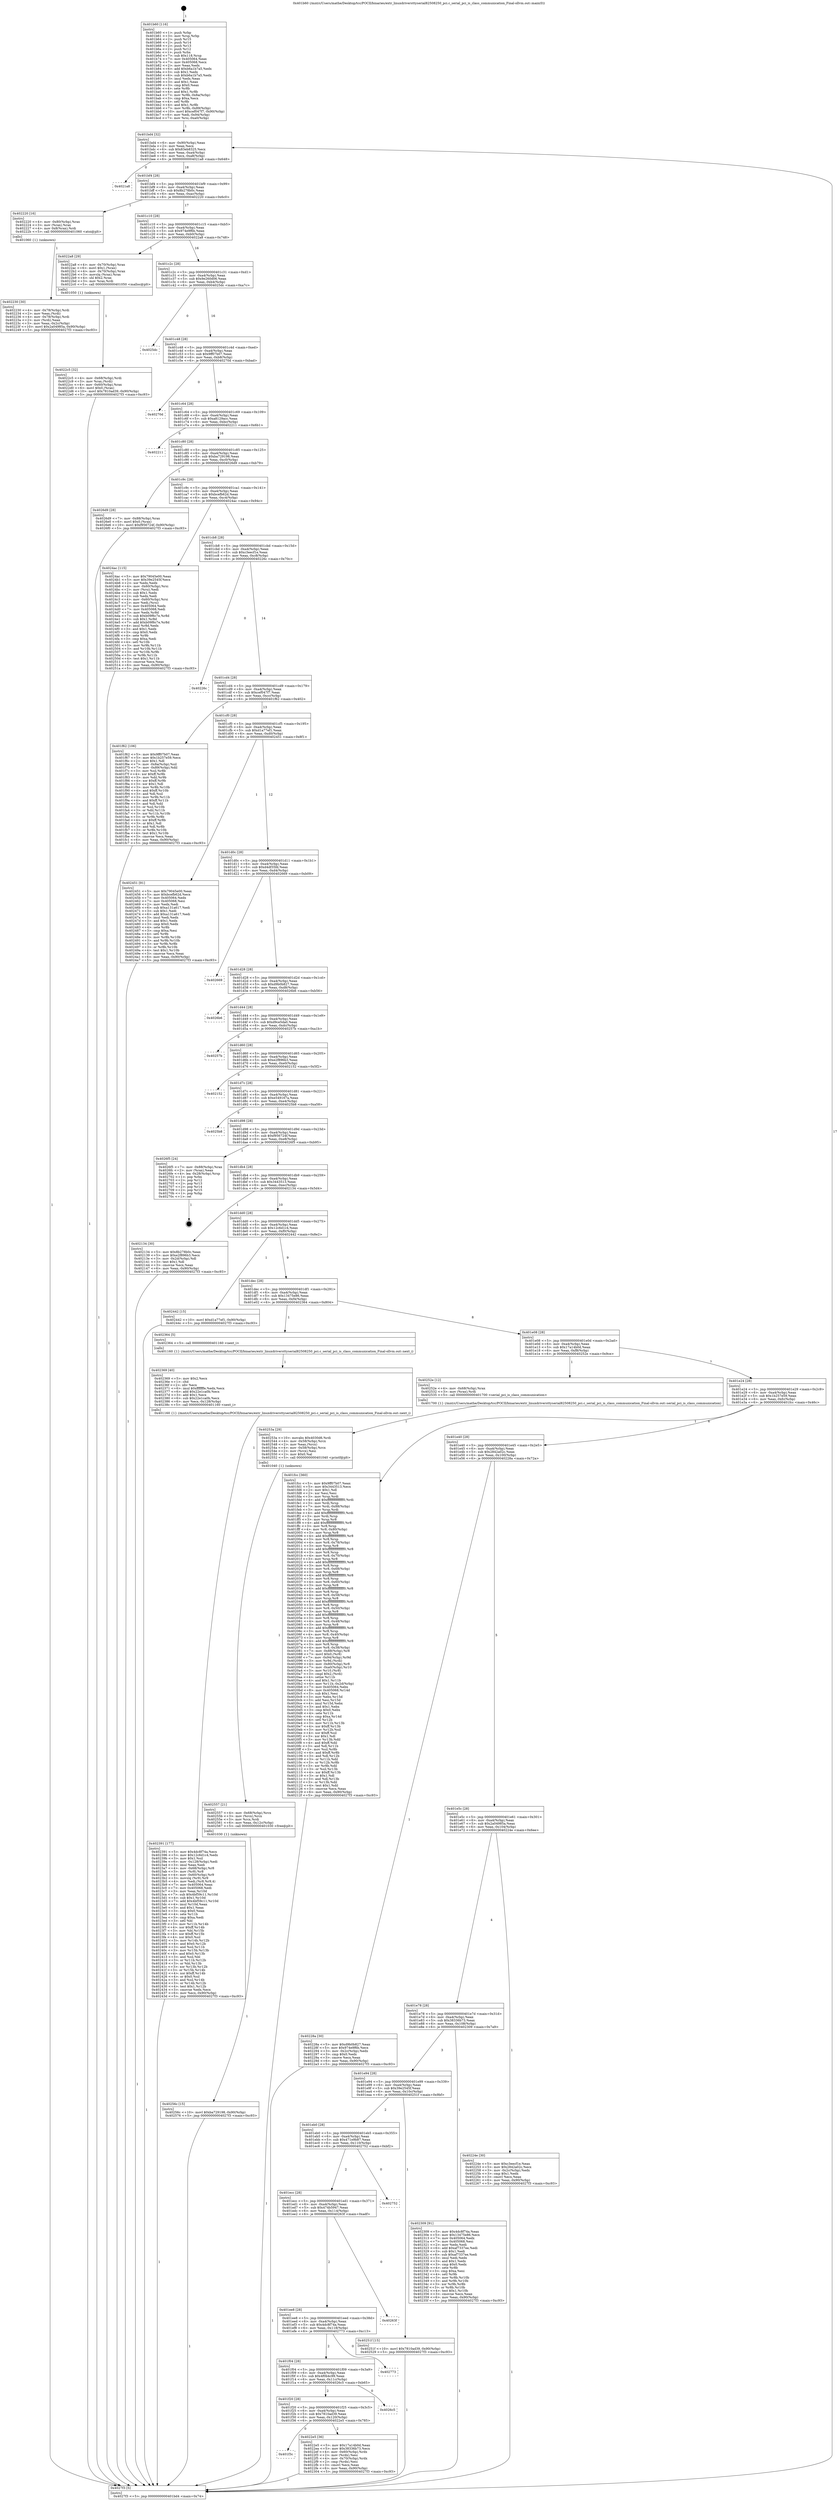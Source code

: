 digraph "0x401b60" {
  label = "0x401b60 (/mnt/c/Users/mathe/Desktop/tcc/POCII/binaries/extr_linuxdriversttyserial82508250_pci.c_serial_pci_is_class_communication_Final-ollvm.out::main(0))"
  labelloc = "t"
  node[shape=record]

  Entry [label="",width=0.3,height=0.3,shape=circle,fillcolor=black,style=filled]
  "0x401bd4" [label="{
     0x401bd4 [32]\l
     | [instrs]\l
     &nbsp;&nbsp;0x401bd4 \<+6\>: mov -0x90(%rbp),%eax\l
     &nbsp;&nbsp;0x401bda \<+2\>: mov %eax,%ecx\l
     &nbsp;&nbsp;0x401bdc \<+6\>: sub $0x83eb8325,%ecx\l
     &nbsp;&nbsp;0x401be2 \<+6\>: mov %eax,-0xa4(%rbp)\l
     &nbsp;&nbsp;0x401be8 \<+6\>: mov %ecx,-0xa8(%rbp)\l
     &nbsp;&nbsp;0x401bee \<+6\>: je 00000000004021a8 \<main+0x648\>\l
  }"]
  "0x4021a8" [label="{
     0x4021a8\l
  }", style=dashed]
  "0x401bf4" [label="{
     0x401bf4 [28]\l
     | [instrs]\l
     &nbsp;&nbsp;0x401bf4 \<+5\>: jmp 0000000000401bf9 \<main+0x99\>\l
     &nbsp;&nbsp;0x401bf9 \<+6\>: mov -0xa4(%rbp),%eax\l
     &nbsp;&nbsp;0x401bff \<+5\>: sub $0x8b278b0c,%eax\l
     &nbsp;&nbsp;0x401c04 \<+6\>: mov %eax,-0xac(%rbp)\l
     &nbsp;&nbsp;0x401c0a \<+6\>: je 0000000000402220 \<main+0x6c0\>\l
  }"]
  Exit [label="",width=0.3,height=0.3,shape=circle,fillcolor=black,style=filled,peripheries=2]
  "0x402220" [label="{
     0x402220 [16]\l
     | [instrs]\l
     &nbsp;&nbsp;0x402220 \<+4\>: mov -0x80(%rbp),%rax\l
     &nbsp;&nbsp;0x402224 \<+3\>: mov (%rax),%rax\l
     &nbsp;&nbsp;0x402227 \<+4\>: mov 0x8(%rax),%rdi\l
     &nbsp;&nbsp;0x40222b \<+5\>: call 0000000000401060 \<atoi@plt\>\l
     | [calls]\l
     &nbsp;&nbsp;0x401060 \{1\} (unknown)\l
  }"]
  "0x401c10" [label="{
     0x401c10 [28]\l
     | [instrs]\l
     &nbsp;&nbsp;0x401c10 \<+5\>: jmp 0000000000401c15 \<main+0xb5\>\l
     &nbsp;&nbsp;0x401c15 \<+6\>: mov -0xa4(%rbp),%eax\l
     &nbsp;&nbsp;0x401c1b \<+5\>: sub $0x974e9f6b,%eax\l
     &nbsp;&nbsp;0x401c20 \<+6\>: mov %eax,-0xb0(%rbp)\l
     &nbsp;&nbsp;0x401c26 \<+6\>: je 00000000004022a8 \<main+0x748\>\l
  }"]
  "0x40256c" [label="{
     0x40256c [15]\l
     | [instrs]\l
     &nbsp;&nbsp;0x40256c \<+10\>: movl $0xba729198,-0x90(%rbp)\l
     &nbsp;&nbsp;0x402576 \<+5\>: jmp 00000000004027f3 \<main+0xc93\>\l
  }"]
  "0x4022a8" [label="{
     0x4022a8 [29]\l
     | [instrs]\l
     &nbsp;&nbsp;0x4022a8 \<+4\>: mov -0x70(%rbp),%rax\l
     &nbsp;&nbsp;0x4022ac \<+6\>: movl $0x1,(%rax)\l
     &nbsp;&nbsp;0x4022b2 \<+4\>: mov -0x70(%rbp),%rax\l
     &nbsp;&nbsp;0x4022b6 \<+3\>: movslq (%rax),%rax\l
     &nbsp;&nbsp;0x4022b9 \<+4\>: shl $0x2,%rax\l
     &nbsp;&nbsp;0x4022bd \<+3\>: mov %rax,%rdi\l
     &nbsp;&nbsp;0x4022c0 \<+5\>: call 0000000000401050 \<malloc@plt\>\l
     | [calls]\l
     &nbsp;&nbsp;0x401050 \{1\} (unknown)\l
  }"]
  "0x401c2c" [label="{
     0x401c2c [28]\l
     | [instrs]\l
     &nbsp;&nbsp;0x401c2c \<+5\>: jmp 0000000000401c31 \<main+0xd1\>\l
     &nbsp;&nbsp;0x401c31 \<+6\>: mov -0xa4(%rbp),%eax\l
     &nbsp;&nbsp;0x401c37 \<+5\>: sub $0x9e260d06,%eax\l
     &nbsp;&nbsp;0x401c3c \<+6\>: mov %eax,-0xb4(%rbp)\l
     &nbsp;&nbsp;0x401c42 \<+6\>: je 00000000004025dc \<main+0xa7c\>\l
  }"]
  "0x402557" [label="{
     0x402557 [21]\l
     | [instrs]\l
     &nbsp;&nbsp;0x402557 \<+4\>: mov -0x68(%rbp),%rcx\l
     &nbsp;&nbsp;0x40255b \<+3\>: mov (%rcx),%rcx\l
     &nbsp;&nbsp;0x40255e \<+3\>: mov %rcx,%rdi\l
     &nbsp;&nbsp;0x402561 \<+6\>: mov %eax,-0x12c(%rbp)\l
     &nbsp;&nbsp;0x402567 \<+5\>: call 0000000000401030 \<free@plt\>\l
     | [calls]\l
     &nbsp;&nbsp;0x401030 \{1\} (unknown)\l
  }"]
  "0x4025dc" [label="{
     0x4025dc\l
  }", style=dashed]
  "0x401c48" [label="{
     0x401c48 [28]\l
     | [instrs]\l
     &nbsp;&nbsp;0x401c48 \<+5\>: jmp 0000000000401c4d \<main+0xed\>\l
     &nbsp;&nbsp;0x401c4d \<+6\>: mov -0xa4(%rbp),%eax\l
     &nbsp;&nbsp;0x401c53 \<+5\>: sub $0x9ff07b07,%eax\l
     &nbsp;&nbsp;0x401c58 \<+6\>: mov %eax,-0xb8(%rbp)\l
     &nbsp;&nbsp;0x401c5e \<+6\>: je 000000000040270d \<main+0xbad\>\l
  }"]
  "0x40253a" [label="{
     0x40253a [29]\l
     | [instrs]\l
     &nbsp;&nbsp;0x40253a \<+10\>: movabs $0x4030d6,%rdi\l
     &nbsp;&nbsp;0x402544 \<+4\>: mov -0x58(%rbp),%rcx\l
     &nbsp;&nbsp;0x402548 \<+2\>: mov %eax,(%rcx)\l
     &nbsp;&nbsp;0x40254a \<+4\>: mov -0x58(%rbp),%rcx\l
     &nbsp;&nbsp;0x40254e \<+2\>: mov (%rcx),%esi\l
     &nbsp;&nbsp;0x402550 \<+2\>: mov $0x0,%al\l
     &nbsp;&nbsp;0x402552 \<+5\>: call 0000000000401040 \<printf@plt\>\l
     | [calls]\l
     &nbsp;&nbsp;0x401040 \{1\} (unknown)\l
  }"]
  "0x40270d" [label="{
     0x40270d\l
  }", style=dashed]
  "0x401c64" [label="{
     0x401c64 [28]\l
     | [instrs]\l
     &nbsp;&nbsp;0x401c64 \<+5\>: jmp 0000000000401c69 \<main+0x109\>\l
     &nbsp;&nbsp;0x401c69 \<+6\>: mov -0xa4(%rbp),%eax\l
     &nbsp;&nbsp;0x401c6f \<+5\>: sub $0xa8129acc,%eax\l
     &nbsp;&nbsp;0x401c74 \<+6\>: mov %eax,-0xbc(%rbp)\l
     &nbsp;&nbsp;0x401c7a \<+6\>: je 0000000000402211 \<main+0x6b1\>\l
  }"]
  "0x402391" [label="{
     0x402391 [177]\l
     | [instrs]\l
     &nbsp;&nbsp;0x402391 \<+5\>: mov $0x4dc8f74a,%ecx\l
     &nbsp;&nbsp;0x402396 \<+5\>: mov $0x12c6d1c4,%edx\l
     &nbsp;&nbsp;0x40239b \<+3\>: mov $0x1,%sil\l
     &nbsp;&nbsp;0x40239e \<+6\>: mov -0x128(%rbp),%edi\l
     &nbsp;&nbsp;0x4023a4 \<+3\>: imul %eax,%edi\l
     &nbsp;&nbsp;0x4023a7 \<+4\>: mov -0x68(%rbp),%r8\l
     &nbsp;&nbsp;0x4023ab \<+3\>: mov (%r8),%r8\l
     &nbsp;&nbsp;0x4023ae \<+4\>: mov -0x60(%rbp),%r9\l
     &nbsp;&nbsp;0x4023b2 \<+3\>: movslq (%r9),%r9\l
     &nbsp;&nbsp;0x4023b5 \<+4\>: mov %edi,(%r8,%r9,4)\l
     &nbsp;&nbsp;0x4023b9 \<+7\>: mov 0x405064,%eax\l
     &nbsp;&nbsp;0x4023c0 \<+7\>: mov 0x405068,%edi\l
     &nbsp;&nbsp;0x4023c7 \<+3\>: mov %eax,%r10d\l
     &nbsp;&nbsp;0x4023ca \<+7\>: sub $0x4bf59c11,%r10d\l
     &nbsp;&nbsp;0x4023d1 \<+4\>: sub $0x1,%r10d\l
     &nbsp;&nbsp;0x4023d5 \<+7\>: add $0x4bf59c11,%r10d\l
     &nbsp;&nbsp;0x4023dc \<+4\>: imul %r10d,%eax\l
     &nbsp;&nbsp;0x4023e0 \<+3\>: and $0x1,%eax\l
     &nbsp;&nbsp;0x4023e3 \<+3\>: cmp $0x0,%eax\l
     &nbsp;&nbsp;0x4023e6 \<+4\>: sete %r11b\l
     &nbsp;&nbsp;0x4023ea \<+3\>: cmp $0xa,%edi\l
     &nbsp;&nbsp;0x4023ed \<+3\>: setl %bl\l
     &nbsp;&nbsp;0x4023f0 \<+3\>: mov %r11b,%r14b\l
     &nbsp;&nbsp;0x4023f3 \<+4\>: xor $0xff,%r14b\l
     &nbsp;&nbsp;0x4023f7 \<+3\>: mov %bl,%r15b\l
     &nbsp;&nbsp;0x4023fa \<+4\>: xor $0xff,%r15b\l
     &nbsp;&nbsp;0x4023fe \<+4\>: xor $0x0,%sil\l
     &nbsp;&nbsp;0x402402 \<+3\>: mov %r14b,%r12b\l
     &nbsp;&nbsp;0x402405 \<+4\>: and $0x0,%r12b\l
     &nbsp;&nbsp;0x402409 \<+3\>: and %sil,%r11b\l
     &nbsp;&nbsp;0x40240c \<+3\>: mov %r15b,%r13b\l
     &nbsp;&nbsp;0x40240f \<+4\>: and $0x0,%r13b\l
     &nbsp;&nbsp;0x402413 \<+3\>: and %sil,%bl\l
     &nbsp;&nbsp;0x402416 \<+3\>: or %r11b,%r12b\l
     &nbsp;&nbsp;0x402419 \<+3\>: or %bl,%r13b\l
     &nbsp;&nbsp;0x40241c \<+3\>: xor %r13b,%r12b\l
     &nbsp;&nbsp;0x40241f \<+3\>: or %r15b,%r14b\l
     &nbsp;&nbsp;0x402422 \<+4\>: xor $0xff,%r14b\l
     &nbsp;&nbsp;0x402426 \<+4\>: or $0x0,%sil\l
     &nbsp;&nbsp;0x40242a \<+3\>: and %sil,%r14b\l
     &nbsp;&nbsp;0x40242d \<+3\>: or %r14b,%r12b\l
     &nbsp;&nbsp;0x402430 \<+4\>: test $0x1,%r12b\l
     &nbsp;&nbsp;0x402434 \<+3\>: cmovne %edx,%ecx\l
     &nbsp;&nbsp;0x402437 \<+6\>: mov %ecx,-0x90(%rbp)\l
     &nbsp;&nbsp;0x40243d \<+5\>: jmp 00000000004027f3 \<main+0xc93\>\l
  }"]
  "0x402211" [label="{
     0x402211\l
  }", style=dashed]
  "0x401c80" [label="{
     0x401c80 [28]\l
     | [instrs]\l
     &nbsp;&nbsp;0x401c80 \<+5\>: jmp 0000000000401c85 \<main+0x125\>\l
     &nbsp;&nbsp;0x401c85 \<+6\>: mov -0xa4(%rbp),%eax\l
     &nbsp;&nbsp;0x401c8b \<+5\>: sub $0xba729198,%eax\l
     &nbsp;&nbsp;0x401c90 \<+6\>: mov %eax,-0xc0(%rbp)\l
     &nbsp;&nbsp;0x401c96 \<+6\>: je 00000000004026d9 \<main+0xb79\>\l
  }"]
  "0x402369" [label="{
     0x402369 [40]\l
     | [instrs]\l
     &nbsp;&nbsp;0x402369 \<+5\>: mov $0x2,%ecx\l
     &nbsp;&nbsp;0x40236e \<+1\>: cltd\l
     &nbsp;&nbsp;0x40236f \<+2\>: idiv %ecx\l
     &nbsp;&nbsp;0x402371 \<+6\>: imul $0xfffffffe,%edx,%ecx\l
     &nbsp;&nbsp;0x402377 \<+6\>: add $0x22e1ca0b,%ecx\l
     &nbsp;&nbsp;0x40237d \<+3\>: add $0x1,%ecx\l
     &nbsp;&nbsp;0x402380 \<+6\>: sub $0x22e1ca0b,%ecx\l
     &nbsp;&nbsp;0x402386 \<+6\>: mov %ecx,-0x128(%rbp)\l
     &nbsp;&nbsp;0x40238c \<+5\>: call 0000000000401160 \<next_i\>\l
     | [calls]\l
     &nbsp;&nbsp;0x401160 \{1\} (/mnt/c/Users/mathe/Desktop/tcc/POCII/binaries/extr_linuxdriversttyserial82508250_pci.c_serial_pci_is_class_communication_Final-ollvm.out::next_i)\l
  }"]
  "0x4026d9" [label="{
     0x4026d9 [28]\l
     | [instrs]\l
     &nbsp;&nbsp;0x4026d9 \<+7\>: mov -0x88(%rbp),%rax\l
     &nbsp;&nbsp;0x4026e0 \<+6\>: movl $0x0,(%rax)\l
     &nbsp;&nbsp;0x4026e6 \<+10\>: movl $0xf956724f,-0x90(%rbp)\l
     &nbsp;&nbsp;0x4026f0 \<+5\>: jmp 00000000004027f3 \<main+0xc93\>\l
  }"]
  "0x401c9c" [label="{
     0x401c9c [28]\l
     | [instrs]\l
     &nbsp;&nbsp;0x401c9c \<+5\>: jmp 0000000000401ca1 \<main+0x141\>\l
     &nbsp;&nbsp;0x401ca1 \<+6\>: mov -0xa4(%rbp),%eax\l
     &nbsp;&nbsp;0x401ca7 \<+5\>: sub $0xbcefb62d,%eax\l
     &nbsp;&nbsp;0x401cac \<+6\>: mov %eax,-0xc4(%rbp)\l
     &nbsp;&nbsp;0x401cb2 \<+6\>: je 00000000004024ac \<main+0x94c\>\l
  }"]
  "0x401f3c" [label="{
     0x401f3c\l
  }", style=dashed]
  "0x4024ac" [label="{
     0x4024ac [115]\l
     | [instrs]\l
     &nbsp;&nbsp;0x4024ac \<+5\>: mov $0x79045e00,%eax\l
     &nbsp;&nbsp;0x4024b1 \<+5\>: mov $0x39e2545f,%ecx\l
     &nbsp;&nbsp;0x4024b6 \<+2\>: xor %edx,%edx\l
     &nbsp;&nbsp;0x4024b8 \<+4\>: mov -0x60(%rbp),%rsi\l
     &nbsp;&nbsp;0x4024bc \<+2\>: mov (%rsi),%edi\l
     &nbsp;&nbsp;0x4024be \<+3\>: sub $0x1,%edx\l
     &nbsp;&nbsp;0x4024c1 \<+2\>: sub %edx,%edi\l
     &nbsp;&nbsp;0x4024c3 \<+4\>: mov -0x60(%rbp),%rsi\l
     &nbsp;&nbsp;0x4024c7 \<+2\>: mov %edi,(%rsi)\l
     &nbsp;&nbsp;0x4024c9 \<+7\>: mov 0x405064,%edx\l
     &nbsp;&nbsp;0x4024d0 \<+7\>: mov 0x405068,%edi\l
     &nbsp;&nbsp;0x4024d7 \<+3\>: mov %edx,%r8d\l
     &nbsp;&nbsp;0x4024da \<+7\>: sub $0xb09f6c7e,%r8d\l
     &nbsp;&nbsp;0x4024e1 \<+4\>: sub $0x1,%r8d\l
     &nbsp;&nbsp;0x4024e5 \<+7\>: add $0xb09f6c7e,%r8d\l
     &nbsp;&nbsp;0x4024ec \<+4\>: imul %r8d,%edx\l
     &nbsp;&nbsp;0x4024f0 \<+3\>: and $0x1,%edx\l
     &nbsp;&nbsp;0x4024f3 \<+3\>: cmp $0x0,%edx\l
     &nbsp;&nbsp;0x4024f6 \<+4\>: sete %r9b\l
     &nbsp;&nbsp;0x4024fa \<+3\>: cmp $0xa,%edi\l
     &nbsp;&nbsp;0x4024fd \<+4\>: setl %r10b\l
     &nbsp;&nbsp;0x402501 \<+3\>: mov %r9b,%r11b\l
     &nbsp;&nbsp;0x402504 \<+3\>: and %r10b,%r11b\l
     &nbsp;&nbsp;0x402507 \<+3\>: xor %r10b,%r9b\l
     &nbsp;&nbsp;0x40250a \<+3\>: or %r9b,%r11b\l
     &nbsp;&nbsp;0x40250d \<+4\>: test $0x1,%r11b\l
     &nbsp;&nbsp;0x402511 \<+3\>: cmovne %ecx,%eax\l
     &nbsp;&nbsp;0x402514 \<+6\>: mov %eax,-0x90(%rbp)\l
     &nbsp;&nbsp;0x40251a \<+5\>: jmp 00000000004027f3 \<main+0xc93\>\l
  }"]
  "0x401cb8" [label="{
     0x401cb8 [28]\l
     | [instrs]\l
     &nbsp;&nbsp;0x401cb8 \<+5\>: jmp 0000000000401cbd \<main+0x15d\>\l
     &nbsp;&nbsp;0x401cbd \<+6\>: mov -0xa4(%rbp),%eax\l
     &nbsp;&nbsp;0x401cc3 \<+5\>: sub $0xc3eecf1e,%eax\l
     &nbsp;&nbsp;0x401cc8 \<+6\>: mov %eax,-0xc8(%rbp)\l
     &nbsp;&nbsp;0x401cce \<+6\>: je 000000000040226c \<main+0x70c\>\l
  }"]
  "0x4022e5" [label="{
     0x4022e5 [36]\l
     | [instrs]\l
     &nbsp;&nbsp;0x4022e5 \<+5\>: mov $0x17a14b0d,%eax\l
     &nbsp;&nbsp;0x4022ea \<+5\>: mov $0x38336b73,%ecx\l
     &nbsp;&nbsp;0x4022ef \<+4\>: mov -0x60(%rbp),%rdx\l
     &nbsp;&nbsp;0x4022f3 \<+2\>: mov (%rdx),%esi\l
     &nbsp;&nbsp;0x4022f5 \<+4\>: mov -0x70(%rbp),%rdx\l
     &nbsp;&nbsp;0x4022f9 \<+2\>: cmp (%rdx),%esi\l
     &nbsp;&nbsp;0x4022fb \<+3\>: cmovl %ecx,%eax\l
     &nbsp;&nbsp;0x4022fe \<+6\>: mov %eax,-0x90(%rbp)\l
     &nbsp;&nbsp;0x402304 \<+5\>: jmp 00000000004027f3 \<main+0xc93\>\l
  }"]
  "0x40226c" [label="{
     0x40226c\l
  }", style=dashed]
  "0x401cd4" [label="{
     0x401cd4 [28]\l
     | [instrs]\l
     &nbsp;&nbsp;0x401cd4 \<+5\>: jmp 0000000000401cd9 \<main+0x179\>\l
     &nbsp;&nbsp;0x401cd9 \<+6\>: mov -0xa4(%rbp),%eax\l
     &nbsp;&nbsp;0x401cdf \<+5\>: sub $0xcef047f7,%eax\l
     &nbsp;&nbsp;0x401ce4 \<+6\>: mov %eax,-0xcc(%rbp)\l
     &nbsp;&nbsp;0x401cea \<+6\>: je 0000000000401f62 \<main+0x402\>\l
  }"]
  "0x401f20" [label="{
     0x401f20 [28]\l
     | [instrs]\l
     &nbsp;&nbsp;0x401f20 \<+5\>: jmp 0000000000401f25 \<main+0x3c5\>\l
     &nbsp;&nbsp;0x401f25 \<+6\>: mov -0xa4(%rbp),%eax\l
     &nbsp;&nbsp;0x401f2b \<+5\>: sub $0x7810ad39,%eax\l
     &nbsp;&nbsp;0x401f30 \<+6\>: mov %eax,-0x120(%rbp)\l
     &nbsp;&nbsp;0x401f36 \<+6\>: je 00000000004022e5 \<main+0x785\>\l
  }"]
  "0x401f62" [label="{
     0x401f62 [106]\l
     | [instrs]\l
     &nbsp;&nbsp;0x401f62 \<+5\>: mov $0x9ff07b07,%eax\l
     &nbsp;&nbsp;0x401f67 \<+5\>: mov $0x1b257e59,%ecx\l
     &nbsp;&nbsp;0x401f6c \<+2\>: mov $0x1,%dl\l
     &nbsp;&nbsp;0x401f6e \<+7\>: mov -0x8a(%rbp),%sil\l
     &nbsp;&nbsp;0x401f75 \<+7\>: mov -0x89(%rbp),%dil\l
     &nbsp;&nbsp;0x401f7c \<+3\>: mov %sil,%r8b\l
     &nbsp;&nbsp;0x401f7f \<+4\>: xor $0xff,%r8b\l
     &nbsp;&nbsp;0x401f83 \<+3\>: mov %dil,%r9b\l
     &nbsp;&nbsp;0x401f86 \<+4\>: xor $0xff,%r9b\l
     &nbsp;&nbsp;0x401f8a \<+3\>: xor $0x1,%dl\l
     &nbsp;&nbsp;0x401f8d \<+3\>: mov %r8b,%r10b\l
     &nbsp;&nbsp;0x401f90 \<+4\>: and $0xff,%r10b\l
     &nbsp;&nbsp;0x401f94 \<+3\>: and %dl,%sil\l
     &nbsp;&nbsp;0x401f97 \<+3\>: mov %r9b,%r11b\l
     &nbsp;&nbsp;0x401f9a \<+4\>: and $0xff,%r11b\l
     &nbsp;&nbsp;0x401f9e \<+3\>: and %dl,%dil\l
     &nbsp;&nbsp;0x401fa1 \<+3\>: or %sil,%r10b\l
     &nbsp;&nbsp;0x401fa4 \<+3\>: or %dil,%r11b\l
     &nbsp;&nbsp;0x401fa7 \<+3\>: xor %r11b,%r10b\l
     &nbsp;&nbsp;0x401faa \<+3\>: or %r9b,%r8b\l
     &nbsp;&nbsp;0x401fad \<+4\>: xor $0xff,%r8b\l
     &nbsp;&nbsp;0x401fb1 \<+3\>: or $0x1,%dl\l
     &nbsp;&nbsp;0x401fb4 \<+3\>: and %dl,%r8b\l
     &nbsp;&nbsp;0x401fb7 \<+3\>: or %r8b,%r10b\l
     &nbsp;&nbsp;0x401fba \<+4\>: test $0x1,%r10b\l
     &nbsp;&nbsp;0x401fbe \<+3\>: cmovne %ecx,%eax\l
     &nbsp;&nbsp;0x401fc1 \<+6\>: mov %eax,-0x90(%rbp)\l
     &nbsp;&nbsp;0x401fc7 \<+5\>: jmp 00000000004027f3 \<main+0xc93\>\l
  }"]
  "0x401cf0" [label="{
     0x401cf0 [28]\l
     | [instrs]\l
     &nbsp;&nbsp;0x401cf0 \<+5\>: jmp 0000000000401cf5 \<main+0x195\>\l
     &nbsp;&nbsp;0x401cf5 \<+6\>: mov -0xa4(%rbp),%eax\l
     &nbsp;&nbsp;0x401cfb \<+5\>: sub $0xd1a77ef1,%eax\l
     &nbsp;&nbsp;0x401d00 \<+6\>: mov %eax,-0xd0(%rbp)\l
     &nbsp;&nbsp;0x401d06 \<+6\>: je 0000000000402451 \<main+0x8f1\>\l
  }"]
  "0x4027f3" [label="{
     0x4027f3 [5]\l
     | [instrs]\l
     &nbsp;&nbsp;0x4027f3 \<+5\>: jmp 0000000000401bd4 \<main+0x74\>\l
  }"]
  "0x401b60" [label="{
     0x401b60 [116]\l
     | [instrs]\l
     &nbsp;&nbsp;0x401b60 \<+1\>: push %rbp\l
     &nbsp;&nbsp;0x401b61 \<+3\>: mov %rsp,%rbp\l
     &nbsp;&nbsp;0x401b64 \<+2\>: push %r15\l
     &nbsp;&nbsp;0x401b66 \<+2\>: push %r14\l
     &nbsp;&nbsp;0x401b68 \<+2\>: push %r13\l
     &nbsp;&nbsp;0x401b6a \<+2\>: push %r12\l
     &nbsp;&nbsp;0x401b6c \<+1\>: push %rbx\l
     &nbsp;&nbsp;0x401b6d \<+7\>: sub $0x118,%rsp\l
     &nbsp;&nbsp;0x401b74 \<+7\>: mov 0x405064,%eax\l
     &nbsp;&nbsp;0x401b7b \<+7\>: mov 0x405068,%ecx\l
     &nbsp;&nbsp;0x401b82 \<+2\>: mov %eax,%edx\l
     &nbsp;&nbsp;0x401b84 \<+6\>: add $0xb6a1b7a5,%edx\l
     &nbsp;&nbsp;0x401b8a \<+3\>: sub $0x1,%edx\l
     &nbsp;&nbsp;0x401b8d \<+6\>: sub $0xb6a1b7a5,%edx\l
     &nbsp;&nbsp;0x401b93 \<+3\>: imul %edx,%eax\l
     &nbsp;&nbsp;0x401b96 \<+3\>: and $0x1,%eax\l
     &nbsp;&nbsp;0x401b99 \<+3\>: cmp $0x0,%eax\l
     &nbsp;&nbsp;0x401b9c \<+4\>: sete %r8b\l
     &nbsp;&nbsp;0x401ba0 \<+4\>: and $0x1,%r8b\l
     &nbsp;&nbsp;0x401ba4 \<+7\>: mov %r8b,-0x8a(%rbp)\l
     &nbsp;&nbsp;0x401bab \<+3\>: cmp $0xa,%ecx\l
     &nbsp;&nbsp;0x401bae \<+4\>: setl %r8b\l
     &nbsp;&nbsp;0x401bb2 \<+4\>: and $0x1,%r8b\l
     &nbsp;&nbsp;0x401bb6 \<+7\>: mov %r8b,-0x89(%rbp)\l
     &nbsp;&nbsp;0x401bbd \<+10\>: movl $0xcef047f7,-0x90(%rbp)\l
     &nbsp;&nbsp;0x401bc7 \<+6\>: mov %edi,-0x94(%rbp)\l
     &nbsp;&nbsp;0x401bcd \<+7\>: mov %rsi,-0xa0(%rbp)\l
  }"]
  "0x4026c5" [label="{
     0x4026c5\l
  }", style=dashed]
  "0x402451" [label="{
     0x402451 [91]\l
     | [instrs]\l
     &nbsp;&nbsp;0x402451 \<+5\>: mov $0x79045e00,%eax\l
     &nbsp;&nbsp;0x402456 \<+5\>: mov $0xbcefb62d,%ecx\l
     &nbsp;&nbsp;0x40245b \<+7\>: mov 0x405064,%edx\l
     &nbsp;&nbsp;0x402462 \<+7\>: mov 0x405068,%esi\l
     &nbsp;&nbsp;0x402469 \<+2\>: mov %edx,%edi\l
     &nbsp;&nbsp;0x40246b \<+6\>: sub $0xa131a617,%edi\l
     &nbsp;&nbsp;0x402471 \<+3\>: sub $0x1,%edi\l
     &nbsp;&nbsp;0x402474 \<+6\>: add $0xa131a617,%edi\l
     &nbsp;&nbsp;0x40247a \<+3\>: imul %edi,%edx\l
     &nbsp;&nbsp;0x40247d \<+3\>: and $0x1,%edx\l
     &nbsp;&nbsp;0x402480 \<+3\>: cmp $0x0,%edx\l
     &nbsp;&nbsp;0x402483 \<+4\>: sete %r8b\l
     &nbsp;&nbsp;0x402487 \<+3\>: cmp $0xa,%esi\l
     &nbsp;&nbsp;0x40248a \<+4\>: setl %r9b\l
     &nbsp;&nbsp;0x40248e \<+3\>: mov %r8b,%r10b\l
     &nbsp;&nbsp;0x402491 \<+3\>: and %r9b,%r10b\l
     &nbsp;&nbsp;0x402494 \<+3\>: xor %r9b,%r8b\l
     &nbsp;&nbsp;0x402497 \<+3\>: or %r8b,%r10b\l
     &nbsp;&nbsp;0x40249a \<+4\>: test $0x1,%r10b\l
     &nbsp;&nbsp;0x40249e \<+3\>: cmovne %ecx,%eax\l
     &nbsp;&nbsp;0x4024a1 \<+6\>: mov %eax,-0x90(%rbp)\l
     &nbsp;&nbsp;0x4024a7 \<+5\>: jmp 00000000004027f3 \<main+0xc93\>\l
  }"]
  "0x401d0c" [label="{
     0x401d0c [28]\l
     | [instrs]\l
     &nbsp;&nbsp;0x401d0c \<+5\>: jmp 0000000000401d11 \<main+0x1b1\>\l
     &nbsp;&nbsp;0x401d11 \<+6\>: mov -0xa4(%rbp),%eax\l
     &nbsp;&nbsp;0x401d17 \<+5\>: sub $0xd4df35fd,%eax\l
     &nbsp;&nbsp;0x401d1c \<+6\>: mov %eax,-0xd4(%rbp)\l
     &nbsp;&nbsp;0x401d22 \<+6\>: je 0000000000402669 \<main+0xb09\>\l
  }"]
  "0x401f04" [label="{
     0x401f04 [28]\l
     | [instrs]\l
     &nbsp;&nbsp;0x401f04 \<+5\>: jmp 0000000000401f09 \<main+0x3a9\>\l
     &nbsp;&nbsp;0x401f09 \<+6\>: mov -0xa4(%rbp),%eax\l
     &nbsp;&nbsp;0x401f0f \<+5\>: sub $0x4f0b4c99,%eax\l
     &nbsp;&nbsp;0x401f14 \<+6\>: mov %eax,-0x11c(%rbp)\l
     &nbsp;&nbsp;0x401f1a \<+6\>: je 00000000004026c5 \<main+0xb65\>\l
  }"]
  "0x402669" [label="{
     0x402669\l
  }", style=dashed]
  "0x401d28" [label="{
     0x401d28 [28]\l
     | [instrs]\l
     &nbsp;&nbsp;0x401d28 \<+5\>: jmp 0000000000401d2d \<main+0x1cd\>\l
     &nbsp;&nbsp;0x401d2d \<+6\>: mov -0xa4(%rbp),%eax\l
     &nbsp;&nbsp;0x401d33 \<+5\>: sub $0xd9b0b827,%eax\l
     &nbsp;&nbsp;0x401d38 \<+6\>: mov %eax,-0xd8(%rbp)\l
     &nbsp;&nbsp;0x401d3e \<+6\>: je 00000000004026b6 \<main+0xb56\>\l
  }"]
  "0x402773" [label="{
     0x402773\l
  }", style=dashed]
  "0x4026b6" [label="{
     0x4026b6\l
  }", style=dashed]
  "0x401d44" [label="{
     0x401d44 [28]\l
     | [instrs]\l
     &nbsp;&nbsp;0x401d44 \<+5\>: jmp 0000000000401d49 \<main+0x1e9\>\l
     &nbsp;&nbsp;0x401d49 \<+6\>: mov -0xa4(%rbp),%eax\l
     &nbsp;&nbsp;0x401d4f \<+5\>: sub $0xd9ce5da0,%eax\l
     &nbsp;&nbsp;0x401d54 \<+6\>: mov %eax,-0xdc(%rbp)\l
     &nbsp;&nbsp;0x401d5a \<+6\>: je 000000000040257b \<main+0xa1b\>\l
  }"]
  "0x401ee8" [label="{
     0x401ee8 [28]\l
     | [instrs]\l
     &nbsp;&nbsp;0x401ee8 \<+5\>: jmp 0000000000401eed \<main+0x38d\>\l
     &nbsp;&nbsp;0x401eed \<+6\>: mov -0xa4(%rbp),%eax\l
     &nbsp;&nbsp;0x401ef3 \<+5\>: sub $0x4dc8f74a,%eax\l
     &nbsp;&nbsp;0x401ef8 \<+6\>: mov %eax,-0x118(%rbp)\l
     &nbsp;&nbsp;0x401efe \<+6\>: je 0000000000402773 \<main+0xc13\>\l
  }"]
  "0x40257b" [label="{
     0x40257b\l
  }", style=dashed]
  "0x401d60" [label="{
     0x401d60 [28]\l
     | [instrs]\l
     &nbsp;&nbsp;0x401d60 \<+5\>: jmp 0000000000401d65 \<main+0x205\>\l
     &nbsp;&nbsp;0x401d65 \<+6\>: mov -0xa4(%rbp),%eax\l
     &nbsp;&nbsp;0x401d6b \<+5\>: sub $0xe2f896b3,%eax\l
     &nbsp;&nbsp;0x401d70 \<+6\>: mov %eax,-0xe0(%rbp)\l
     &nbsp;&nbsp;0x401d76 \<+6\>: je 0000000000402152 \<main+0x5f2\>\l
  }"]
  "0x40263f" [label="{
     0x40263f\l
  }", style=dashed]
  "0x402152" [label="{
     0x402152\l
  }", style=dashed]
  "0x401d7c" [label="{
     0x401d7c [28]\l
     | [instrs]\l
     &nbsp;&nbsp;0x401d7c \<+5\>: jmp 0000000000401d81 \<main+0x221\>\l
     &nbsp;&nbsp;0x401d81 \<+6\>: mov -0xa4(%rbp),%eax\l
     &nbsp;&nbsp;0x401d87 \<+5\>: sub $0xe549167a,%eax\l
     &nbsp;&nbsp;0x401d8c \<+6\>: mov %eax,-0xe4(%rbp)\l
     &nbsp;&nbsp;0x401d92 \<+6\>: je 00000000004025b8 \<main+0xa58\>\l
  }"]
  "0x401ecc" [label="{
     0x401ecc [28]\l
     | [instrs]\l
     &nbsp;&nbsp;0x401ecc \<+5\>: jmp 0000000000401ed1 \<main+0x371\>\l
     &nbsp;&nbsp;0x401ed1 \<+6\>: mov -0xa4(%rbp),%eax\l
     &nbsp;&nbsp;0x401ed7 \<+5\>: sub $0x474b5947,%eax\l
     &nbsp;&nbsp;0x401edc \<+6\>: mov %eax,-0x114(%rbp)\l
     &nbsp;&nbsp;0x401ee2 \<+6\>: je 000000000040263f \<main+0xadf\>\l
  }"]
  "0x4025b8" [label="{
     0x4025b8\l
  }", style=dashed]
  "0x401d98" [label="{
     0x401d98 [28]\l
     | [instrs]\l
     &nbsp;&nbsp;0x401d98 \<+5\>: jmp 0000000000401d9d \<main+0x23d\>\l
     &nbsp;&nbsp;0x401d9d \<+6\>: mov -0xa4(%rbp),%eax\l
     &nbsp;&nbsp;0x401da3 \<+5\>: sub $0xf956724f,%eax\l
     &nbsp;&nbsp;0x401da8 \<+6\>: mov %eax,-0xe8(%rbp)\l
     &nbsp;&nbsp;0x401dae \<+6\>: je 00000000004026f5 \<main+0xb95\>\l
  }"]
  "0x402752" [label="{
     0x402752\l
  }", style=dashed]
  "0x4026f5" [label="{
     0x4026f5 [24]\l
     | [instrs]\l
     &nbsp;&nbsp;0x4026f5 \<+7\>: mov -0x88(%rbp),%rax\l
     &nbsp;&nbsp;0x4026fc \<+2\>: mov (%rax),%eax\l
     &nbsp;&nbsp;0x4026fe \<+4\>: lea -0x28(%rbp),%rsp\l
     &nbsp;&nbsp;0x402702 \<+1\>: pop %rbx\l
     &nbsp;&nbsp;0x402703 \<+2\>: pop %r12\l
     &nbsp;&nbsp;0x402705 \<+2\>: pop %r13\l
     &nbsp;&nbsp;0x402707 \<+2\>: pop %r14\l
     &nbsp;&nbsp;0x402709 \<+2\>: pop %r15\l
     &nbsp;&nbsp;0x40270b \<+1\>: pop %rbp\l
     &nbsp;&nbsp;0x40270c \<+1\>: ret\l
  }"]
  "0x401db4" [label="{
     0x401db4 [28]\l
     | [instrs]\l
     &nbsp;&nbsp;0x401db4 \<+5\>: jmp 0000000000401db9 \<main+0x259\>\l
     &nbsp;&nbsp;0x401db9 \<+6\>: mov -0xa4(%rbp),%eax\l
     &nbsp;&nbsp;0x401dbf \<+5\>: sub $0x3443513,%eax\l
     &nbsp;&nbsp;0x401dc4 \<+6\>: mov %eax,-0xec(%rbp)\l
     &nbsp;&nbsp;0x401dca \<+6\>: je 0000000000402134 \<main+0x5d4\>\l
  }"]
  "0x401eb0" [label="{
     0x401eb0 [28]\l
     | [instrs]\l
     &nbsp;&nbsp;0x401eb0 \<+5\>: jmp 0000000000401eb5 \<main+0x355\>\l
     &nbsp;&nbsp;0x401eb5 \<+6\>: mov -0xa4(%rbp),%eax\l
     &nbsp;&nbsp;0x401ebb \<+5\>: sub $0x471e9b87,%eax\l
     &nbsp;&nbsp;0x401ec0 \<+6\>: mov %eax,-0x110(%rbp)\l
     &nbsp;&nbsp;0x401ec6 \<+6\>: je 0000000000402752 \<main+0xbf2\>\l
  }"]
  "0x402134" [label="{
     0x402134 [30]\l
     | [instrs]\l
     &nbsp;&nbsp;0x402134 \<+5\>: mov $0x8b278b0c,%eax\l
     &nbsp;&nbsp;0x402139 \<+5\>: mov $0xe2f896b3,%ecx\l
     &nbsp;&nbsp;0x40213e \<+3\>: mov -0x2d(%rbp),%dl\l
     &nbsp;&nbsp;0x402141 \<+3\>: test $0x1,%dl\l
     &nbsp;&nbsp;0x402144 \<+3\>: cmovne %ecx,%eax\l
     &nbsp;&nbsp;0x402147 \<+6\>: mov %eax,-0x90(%rbp)\l
     &nbsp;&nbsp;0x40214d \<+5\>: jmp 00000000004027f3 \<main+0xc93\>\l
  }"]
  "0x401dd0" [label="{
     0x401dd0 [28]\l
     | [instrs]\l
     &nbsp;&nbsp;0x401dd0 \<+5\>: jmp 0000000000401dd5 \<main+0x275\>\l
     &nbsp;&nbsp;0x401dd5 \<+6\>: mov -0xa4(%rbp),%eax\l
     &nbsp;&nbsp;0x401ddb \<+5\>: sub $0x12c6d1c4,%eax\l
     &nbsp;&nbsp;0x401de0 \<+6\>: mov %eax,-0xf0(%rbp)\l
     &nbsp;&nbsp;0x401de6 \<+6\>: je 0000000000402442 \<main+0x8e2\>\l
  }"]
  "0x40251f" [label="{
     0x40251f [15]\l
     | [instrs]\l
     &nbsp;&nbsp;0x40251f \<+10\>: movl $0x7810ad39,-0x90(%rbp)\l
     &nbsp;&nbsp;0x402529 \<+5\>: jmp 00000000004027f3 \<main+0xc93\>\l
  }"]
  "0x402442" [label="{
     0x402442 [15]\l
     | [instrs]\l
     &nbsp;&nbsp;0x402442 \<+10\>: movl $0xd1a77ef1,-0x90(%rbp)\l
     &nbsp;&nbsp;0x40244c \<+5\>: jmp 00000000004027f3 \<main+0xc93\>\l
  }"]
  "0x401dec" [label="{
     0x401dec [28]\l
     | [instrs]\l
     &nbsp;&nbsp;0x401dec \<+5\>: jmp 0000000000401df1 \<main+0x291\>\l
     &nbsp;&nbsp;0x401df1 \<+6\>: mov -0xa4(%rbp),%eax\l
     &nbsp;&nbsp;0x401df7 \<+5\>: sub $0x13475e86,%eax\l
     &nbsp;&nbsp;0x401dfc \<+6\>: mov %eax,-0xf4(%rbp)\l
     &nbsp;&nbsp;0x401e02 \<+6\>: je 0000000000402364 \<main+0x804\>\l
  }"]
  "0x401e94" [label="{
     0x401e94 [28]\l
     | [instrs]\l
     &nbsp;&nbsp;0x401e94 \<+5\>: jmp 0000000000401e99 \<main+0x339\>\l
     &nbsp;&nbsp;0x401e99 \<+6\>: mov -0xa4(%rbp),%eax\l
     &nbsp;&nbsp;0x401e9f \<+5\>: sub $0x39e2545f,%eax\l
     &nbsp;&nbsp;0x401ea4 \<+6\>: mov %eax,-0x10c(%rbp)\l
     &nbsp;&nbsp;0x401eaa \<+6\>: je 000000000040251f \<main+0x9bf\>\l
  }"]
  "0x402364" [label="{
     0x402364 [5]\l
     | [instrs]\l
     &nbsp;&nbsp;0x402364 \<+5\>: call 0000000000401160 \<next_i\>\l
     | [calls]\l
     &nbsp;&nbsp;0x401160 \{1\} (/mnt/c/Users/mathe/Desktop/tcc/POCII/binaries/extr_linuxdriversttyserial82508250_pci.c_serial_pci_is_class_communication_Final-ollvm.out::next_i)\l
  }"]
  "0x401e08" [label="{
     0x401e08 [28]\l
     | [instrs]\l
     &nbsp;&nbsp;0x401e08 \<+5\>: jmp 0000000000401e0d \<main+0x2ad\>\l
     &nbsp;&nbsp;0x401e0d \<+6\>: mov -0xa4(%rbp),%eax\l
     &nbsp;&nbsp;0x401e13 \<+5\>: sub $0x17a14b0d,%eax\l
     &nbsp;&nbsp;0x401e18 \<+6\>: mov %eax,-0xf8(%rbp)\l
     &nbsp;&nbsp;0x401e1e \<+6\>: je 000000000040252e \<main+0x9ce\>\l
  }"]
  "0x402309" [label="{
     0x402309 [91]\l
     | [instrs]\l
     &nbsp;&nbsp;0x402309 \<+5\>: mov $0x4dc8f74a,%eax\l
     &nbsp;&nbsp;0x40230e \<+5\>: mov $0x13475e86,%ecx\l
     &nbsp;&nbsp;0x402313 \<+7\>: mov 0x405064,%edx\l
     &nbsp;&nbsp;0x40231a \<+7\>: mov 0x405068,%esi\l
     &nbsp;&nbsp;0x402321 \<+2\>: mov %edx,%edi\l
     &nbsp;&nbsp;0x402323 \<+6\>: add $0xaf7337ee,%edi\l
     &nbsp;&nbsp;0x402329 \<+3\>: sub $0x1,%edi\l
     &nbsp;&nbsp;0x40232c \<+6\>: sub $0xaf7337ee,%edi\l
     &nbsp;&nbsp;0x402332 \<+3\>: imul %edi,%edx\l
     &nbsp;&nbsp;0x402335 \<+3\>: and $0x1,%edx\l
     &nbsp;&nbsp;0x402338 \<+3\>: cmp $0x0,%edx\l
     &nbsp;&nbsp;0x40233b \<+4\>: sete %r8b\l
     &nbsp;&nbsp;0x40233f \<+3\>: cmp $0xa,%esi\l
     &nbsp;&nbsp;0x402342 \<+4\>: setl %r9b\l
     &nbsp;&nbsp;0x402346 \<+3\>: mov %r8b,%r10b\l
     &nbsp;&nbsp;0x402349 \<+3\>: and %r9b,%r10b\l
     &nbsp;&nbsp;0x40234c \<+3\>: xor %r9b,%r8b\l
     &nbsp;&nbsp;0x40234f \<+3\>: or %r8b,%r10b\l
     &nbsp;&nbsp;0x402352 \<+4\>: test $0x1,%r10b\l
     &nbsp;&nbsp;0x402356 \<+3\>: cmovne %ecx,%eax\l
     &nbsp;&nbsp;0x402359 \<+6\>: mov %eax,-0x90(%rbp)\l
     &nbsp;&nbsp;0x40235f \<+5\>: jmp 00000000004027f3 \<main+0xc93\>\l
  }"]
  "0x40252e" [label="{
     0x40252e [12]\l
     | [instrs]\l
     &nbsp;&nbsp;0x40252e \<+4\>: mov -0x68(%rbp),%rax\l
     &nbsp;&nbsp;0x402532 \<+3\>: mov (%rax),%rdi\l
     &nbsp;&nbsp;0x402535 \<+5\>: call 0000000000401700 \<serial_pci_is_class_communication\>\l
     | [calls]\l
     &nbsp;&nbsp;0x401700 \{1\} (/mnt/c/Users/mathe/Desktop/tcc/POCII/binaries/extr_linuxdriversttyserial82508250_pci.c_serial_pci_is_class_communication_Final-ollvm.out::serial_pci_is_class_communication)\l
  }"]
  "0x401e24" [label="{
     0x401e24 [28]\l
     | [instrs]\l
     &nbsp;&nbsp;0x401e24 \<+5\>: jmp 0000000000401e29 \<main+0x2c9\>\l
     &nbsp;&nbsp;0x401e29 \<+6\>: mov -0xa4(%rbp),%eax\l
     &nbsp;&nbsp;0x401e2f \<+5\>: sub $0x1b257e59,%eax\l
     &nbsp;&nbsp;0x401e34 \<+6\>: mov %eax,-0xfc(%rbp)\l
     &nbsp;&nbsp;0x401e3a \<+6\>: je 0000000000401fcc \<main+0x46c\>\l
  }"]
  "0x4022c5" [label="{
     0x4022c5 [32]\l
     | [instrs]\l
     &nbsp;&nbsp;0x4022c5 \<+4\>: mov -0x68(%rbp),%rdi\l
     &nbsp;&nbsp;0x4022c9 \<+3\>: mov %rax,(%rdi)\l
     &nbsp;&nbsp;0x4022cc \<+4\>: mov -0x60(%rbp),%rax\l
     &nbsp;&nbsp;0x4022d0 \<+6\>: movl $0x0,(%rax)\l
     &nbsp;&nbsp;0x4022d6 \<+10\>: movl $0x7810ad39,-0x90(%rbp)\l
     &nbsp;&nbsp;0x4022e0 \<+5\>: jmp 00000000004027f3 \<main+0xc93\>\l
  }"]
  "0x401fcc" [label="{
     0x401fcc [360]\l
     | [instrs]\l
     &nbsp;&nbsp;0x401fcc \<+5\>: mov $0x9ff07b07,%eax\l
     &nbsp;&nbsp;0x401fd1 \<+5\>: mov $0x3443513,%ecx\l
     &nbsp;&nbsp;0x401fd6 \<+2\>: mov $0x1,%dl\l
     &nbsp;&nbsp;0x401fd8 \<+2\>: xor %esi,%esi\l
     &nbsp;&nbsp;0x401fda \<+3\>: mov %rsp,%rdi\l
     &nbsp;&nbsp;0x401fdd \<+4\>: add $0xfffffffffffffff0,%rdi\l
     &nbsp;&nbsp;0x401fe1 \<+3\>: mov %rdi,%rsp\l
     &nbsp;&nbsp;0x401fe4 \<+7\>: mov %rdi,-0x88(%rbp)\l
     &nbsp;&nbsp;0x401feb \<+3\>: mov %rsp,%rdi\l
     &nbsp;&nbsp;0x401fee \<+4\>: add $0xfffffffffffffff0,%rdi\l
     &nbsp;&nbsp;0x401ff2 \<+3\>: mov %rdi,%rsp\l
     &nbsp;&nbsp;0x401ff5 \<+3\>: mov %rsp,%r8\l
     &nbsp;&nbsp;0x401ff8 \<+4\>: add $0xfffffffffffffff0,%r8\l
     &nbsp;&nbsp;0x401ffc \<+3\>: mov %r8,%rsp\l
     &nbsp;&nbsp;0x401fff \<+4\>: mov %r8,-0x80(%rbp)\l
     &nbsp;&nbsp;0x402003 \<+3\>: mov %rsp,%r8\l
     &nbsp;&nbsp;0x402006 \<+4\>: add $0xfffffffffffffff0,%r8\l
     &nbsp;&nbsp;0x40200a \<+3\>: mov %r8,%rsp\l
     &nbsp;&nbsp;0x40200d \<+4\>: mov %r8,-0x78(%rbp)\l
     &nbsp;&nbsp;0x402011 \<+3\>: mov %rsp,%r8\l
     &nbsp;&nbsp;0x402014 \<+4\>: add $0xfffffffffffffff0,%r8\l
     &nbsp;&nbsp;0x402018 \<+3\>: mov %r8,%rsp\l
     &nbsp;&nbsp;0x40201b \<+4\>: mov %r8,-0x70(%rbp)\l
     &nbsp;&nbsp;0x40201f \<+3\>: mov %rsp,%r8\l
     &nbsp;&nbsp;0x402022 \<+4\>: add $0xfffffffffffffff0,%r8\l
     &nbsp;&nbsp;0x402026 \<+3\>: mov %r8,%rsp\l
     &nbsp;&nbsp;0x402029 \<+4\>: mov %r8,-0x68(%rbp)\l
     &nbsp;&nbsp;0x40202d \<+3\>: mov %rsp,%r8\l
     &nbsp;&nbsp;0x402030 \<+4\>: add $0xfffffffffffffff0,%r8\l
     &nbsp;&nbsp;0x402034 \<+3\>: mov %r8,%rsp\l
     &nbsp;&nbsp;0x402037 \<+4\>: mov %r8,-0x60(%rbp)\l
     &nbsp;&nbsp;0x40203b \<+3\>: mov %rsp,%r8\l
     &nbsp;&nbsp;0x40203e \<+4\>: add $0xfffffffffffffff0,%r8\l
     &nbsp;&nbsp;0x402042 \<+3\>: mov %r8,%rsp\l
     &nbsp;&nbsp;0x402045 \<+4\>: mov %r8,-0x58(%rbp)\l
     &nbsp;&nbsp;0x402049 \<+3\>: mov %rsp,%r8\l
     &nbsp;&nbsp;0x40204c \<+4\>: add $0xfffffffffffffff0,%r8\l
     &nbsp;&nbsp;0x402050 \<+3\>: mov %r8,%rsp\l
     &nbsp;&nbsp;0x402053 \<+4\>: mov %r8,-0x50(%rbp)\l
     &nbsp;&nbsp;0x402057 \<+3\>: mov %rsp,%r8\l
     &nbsp;&nbsp;0x40205a \<+4\>: add $0xfffffffffffffff0,%r8\l
     &nbsp;&nbsp;0x40205e \<+3\>: mov %r8,%rsp\l
     &nbsp;&nbsp;0x402061 \<+4\>: mov %r8,-0x48(%rbp)\l
     &nbsp;&nbsp;0x402065 \<+3\>: mov %rsp,%r8\l
     &nbsp;&nbsp;0x402068 \<+4\>: add $0xfffffffffffffff0,%r8\l
     &nbsp;&nbsp;0x40206c \<+3\>: mov %r8,%rsp\l
     &nbsp;&nbsp;0x40206f \<+4\>: mov %r8,-0x40(%rbp)\l
     &nbsp;&nbsp;0x402073 \<+3\>: mov %rsp,%r8\l
     &nbsp;&nbsp;0x402076 \<+4\>: add $0xfffffffffffffff0,%r8\l
     &nbsp;&nbsp;0x40207a \<+3\>: mov %r8,%rsp\l
     &nbsp;&nbsp;0x40207d \<+4\>: mov %r8,-0x38(%rbp)\l
     &nbsp;&nbsp;0x402081 \<+7\>: mov -0x88(%rbp),%r8\l
     &nbsp;&nbsp;0x402088 \<+7\>: movl $0x0,(%r8)\l
     &nbsp;&nbsp;0x40208f \<+7\>: mov -0x94(%rbp),%r9d\l
     &nbsp;&nbsp;0x402096 \<+3\>: mov %r9d,(%rdi)\l
     &nbsp;&nbsp;0x402099 \<+4\>: mov -0x80(%rbp),%r8\l
     &nbsp;&nbsp;0x40209d \<+7\>: mov -0xa0(%rbp),%r10\l
     &nbsp;&nbsp;0x4020a4 \<+3\>: mov %r10,(%r8)\l
     &nbsp;&nbsp;0x4020a7 \<+3\>: cmpl $0x2,(%rdi)\l
     &nbsp;&nbsp;0x4020aa \<+4\>: setne %r11b\l
     &nbsp;&nbsp;0x4020ae \<+4\>: and $0x1,%r11b\l
     &nbsp;&nbsp;0x4020b2 \<+4\>: mov %r11b,-0x2d(%rbp)\l
     &nbsp;&nbsp;0x4020b6 \<+7\>: mov 0x405064,%ebx\l
     &nbsp;&nbsp;0x4020bd \<+8\>: mov 0x405068,%r14d\l
     &nbsp;&nbsp;0x4020c5 \<+3\>: sub $0x1,%esi\l
     &nbsp;&nbsp;0x4020c8 \<+3\>: mov %ebx,%r15d\l
     &nbsp;&nbsp;0x4020cb \<+3\>: add %esi,%r15d\l
     &nbsp;&nbsp;0x4020ce \<+4\>: imul %r15d,%ebx\l
     &nbsp;&nbsp;0x4020d2 \<+3\>: and $0x1,%ebx\l
     &nbsp;&nbsp;0x4020d5 \<+3\>: cmp $0x0,%ebx\l
     &nbsp;&nbsp;0x4020d8 \<+4\>: sete %r11b\l
     &nbsp;&nbsp;0x4020dc \<+4\>: cmp $0xa,%r14d\l
     &nbsp;&nbsp;0x4020e0 \<+4\>: setl %r12b\l
     &nbsp;&nbsp;0x4020e4 \<+3\>: mov %r11b,%r13b\l
     &nbsp;&nbsp;0x4020e7 \<+4\>: xor $0xff,%r13b\l
     &nbsp;&nbsp;0x4020eb \<+3\>: mov %r12b,%sil\l
     &nbsp;&nbsp;0x4020ee \<+4\>: xor $0xff,%sil\l
     &nbsp;&nbsp;0x4020f2 \<+3\>: xor $0x1,%dl\l
     &nbsp;&nbsp;0x4020f5 \<+3\>: mov %r13b,%dil\l
     &nbsp;&nbsp;0x4020f8 \<+4\>: and $0xff,%dil\l
     &nbsp;&nbsp;0x4020fc \<+3\>: and %dl,%r11b\l
     &nbsp;&nbsp;0x4020ff \<+3\>: mov %sil,%r8b\l
     &nbsp;&nbsp;0x402102 \<+4\>: and $0xff,%r8b\l
     &nbsp;&nbsp;0x402106 \<+3\>: and %dl,%r12b\l
     &nbsp;&nbsp;0x402109 \<+3\>: or %r11b,%dil\l
     &nbsp;&nbsp;0x40210c \<+3\>: or %r12b,%r8b\l
     &nbsp;&nbsp;0x40210f \<+3\>: xor %r8b,%dil\l
     &nbsp;&nbsp;0x402112 \<+3\>: or %sil,%r13b\l
     &nbsp;&nbsp;0x402115 \<+4\>: xor $0xff,%r13b\l
     &nbsp;&nbsp;0x402119 \<+3\>: or $0x1,%dl\l
     &nbsp;&nbsp;0x40211c \<+3\>: and %dl,%r13b\l
     &nbsp;&nbsp;0x40211f \<+3\>: or %r13b,%dil\l
     &nbsp;&nbsp;0x402122 \<+4\>: test $0x1,%dil\l
     &nbsp;&nbsp;0x402126 \<+3\>: cmovne %ecx,%eax\l
     &nbsp;&nbsp;0x402129 \<+6\>: mov %eax,-0x90(%rbp)\l
     &nbsp;&nbsp;0x40212f \<+5\>: jmp 00000000004027f3 \<main+0xc93\>\l
  }"]
  "0x401e40" [label="{
     0x401e40 [28]\l
     | [instrs]\l
     &nbsp;&nbsp;0x401e40 \<+5\>: jmp 0000000000401e45 \<main+0x2e5\>\l
     &nbsp;&nbsp;0x401e45 \<+6\>: mov -0xa4(%rbp),%eax\l
     &nbsp;&nbsp;0x401e4b \<+5\>: sub $0x2842a02c,%eax\l
     &nbsp;&nbsp;0x401e50 \<+6\>: mov %eax,-0x100(%rbp)\l
     &nbsp;&nbsp;0x401e56 \<+6\>: je 000000000040228a \<main+0x72a\>\l
  }"]
  "0x401e78" [label="{
     0x401e78 [28]\l
     | [instrs]\l
     &nbsp;&nbsp;0x401e78 \<+5\>: jmp 0000000000401e7d \<main+0x31d\>\l
     &nbsp;&nbsp;0x401e7d \<+6\>: mov -0xa4(%rbp),%eax\l
     &nbsp;&nbsp;0x401e83 \<+5\>: sub $0x38336b73,%eax\l
     &nbsp;&nbsp;0x401e88 \<+6\>: mov %eax,-0x108(%rbp)\l
     &nbsp;&nbsp;0x401e8e \<+6\>: je 0000000000402309 \<main+0x7a9\>\l
  }"]
  "0x402230" [label="{
     0x402230 [30]\l
     | [instrs]\l
     &nbsp;&nbsp;0x402230 \<+4\>: mov -0x78(%rbp),%rdi\l
     &nbsp;&nbsp;0x402234 \<+2\>: mov %eax,(%rdi)\l
     &nbsp;&nbsp;0x402236 \<+4\>: mov -0x78(%rbp),%rdi\l
     &nbsp;&nbsp;0x40223a \<+2\>: mov (%rdi),%eax\l
     &nbsp;&nbsp;0x40223c \<+3\>: mov %eax,-0x2c(%rbp)\l
     &nbsp;&nbsp;0x40223f \<+10\>: movl $0x2a04985a,-0x90(%rbp)\l
     &nbsp;&nbsp;0x402249 \<+5\>: jmp 00000000004027f3 \<main+0xc93\>\l
  }"]
  "0x40224e" [label="{
     0x40224e [30]\l
     | [instrs]\l
     &nbsp;&nbsp;0x40224e \<+5\>: mov $0xc3eecf1e,%eax\l
     &nbsp;&nbsp;0x402253 \<+5\>: mov $0x2842a02c,%ecx\l
     &nbsp;&nbsp;0x402258 \<+3\>: mov -0x2c(%rbp),%edx\l
     &nbsp;&nbsp;0x40225b \<+3\>: cmp $0x1,%edx\l
     &nbsp;&nbsp;0x40225e \<+3\>: cmovl %ecx,%eax\l
     &nbsp;&nbsp;0x402261 \<+6\>: mov %eax,-0x90(%rbp)\l
     &nbsp;&nbsp;0x402267 \<+5\>: jmp 00000000004027f3 \<main+0xc93\>\l
  }"]
  "0x40228a" [label="{
     0x40228a [30]\l
     | [instrs]\l
     &nbsp;&nbsp;0x40228a \<+5\>: mov $0xd9b0b827,%eax\l
     &nbsp;&nbsp;0x40228f \<+5\>: mov $0x974e9f6b,%ecx\l
     &nbsp;&nbsp;0x402294 \<+3\>: mov -0x2c(%rbp),%edx\l
     &nbsp;&nbsp;0x402297 \<+3\>: cmp $0x0,%edx\l
     &nbsp;&nbsp;0x40229a \<+3\>: cmove %ecx,%eax\l
     &nbsp;&nbsp;0x40229d \<+6\>: mov %eax,-0x90(%rbp)\l
     &nbsp;&nbsp;0x4022a3 \<+5\>: jmp 00000000004027f3 \<main+0xc93\>\l
  }"]
  "0x401e5c" [label="{
     0x401e5c [28]\l
     | [instrs]\l
     &nbsp;&nbsp;0x401e5c \<+5\>: jmp 0000000000401e61 \<main+0x301\>\l
     &nbsp;&nbsp;0x401e61 \<+6\>: mov -0xa4(%rbp),%eax\l
     &nbsp;&nbsp;0x401e67 \<+5\>: sub $0x2a04985a,%eax\l
     &nbsp;&nbsp;0x401e6c \<+6\>: mov %eax,-0x104(%rbp)\l
     &nbsp;&nbsp;0x401e72 \<+6\>: je 000000000040224e \<main+0x6ee\>\l
  }"]
  Entry -> "0x401b60" [label=" 1"]
  "0x401bd4" -> "0x4021a8" [label=" 0"]
  "0x401bd4" -> "0x401bf4" [label=" 18"]
  "0x4026f5" -> Exit [label=" 1"]
  "0x401bf4" -> "0x402220" [label=" 1"]
  "0x401bf4" -> "0x401c10" [label=" 17"]
  "0x4026d9" -> "0x4027f3" [label=" 1"]
  "0x401c10" -> "0x4022a8" [label=" 1"]
  "0x401c10" -> "0x401c2c" [label=" 16"]
  "0x40256c" -> "0x4027f3" [label=" 1"]
  "0x401c2c" -> "0x4025dc" [label=" 0"]
  "0x401c2c" -> "0x401c48" [label=" 16"]
  "0x402557" -> "0x40256c" [label=" 1"]
  "0x401c48" -> "0x40270d" [label=" 0"]
  "0x401c48" -> "0x401c64" [label=" 16"]
  "0x40253a" -> "0x402557" [label=" 1"]
  "0x401c64" -> "0x402211" [label=" 0"]
  "0x401c64" -> "0x401c80" [label=" 16"]
  "0x40252e" -> "0x40253a" [label=" 1"]
  "0x401c80" -> "0x4026d9" [label=" 1"]
  "0x401c80" -> "0x401c9c" [label=" 15"]
  "0x40251f" -> "0x4027f3" [label=" 1"]
  "0x401c9c" -> "0x4024ac" [label=" 1"]
  "0x401c9c" -> "0x401cb8" [label=" 14"]
  "0x4024ac" -> "0x4027f3" [label=" 1"]
  "0x401cb8" -> "0x40226c" [label=" 0"]
  "0x401cb8" -> "0x401cd4" [label=" 14"]
  "0x402451" -> "0x4027f3" [label=" 1"]
  "0x401cd4" -> "0x401f62" [label=" 1"]
  "0x401cd4" -> "0x401cf0" [label=" 13"]
  "0x401f62" -> "0x4027f3" [label=" 1"]
  "0x401b60" -> "0x401bd4" [label=" 1"]
  "0x4027f3" -> "0x401bd4" [label=" 17"]
  "0x402391" -> "0x4027f3" [label=" 1"]
  "0x401cf0" -> "0x402451" [label=" 1"]
  "0x401cf0" -> "0x401d0c" [label=" 12"]
  "0x402369" -> "0x402391" [label=" 1"]
  "0x401d0c" -> "0x402669" [label=" 0"]
  "0x401d0c" -> "0x401d28" [label=" 12"]
  "0x402309" -> "0x4027f3" [label=" 1"]
  "0x401d28" -> "0x4026b6" [label=" 0"]
  "0x401d28" -> "0x401d44" [label=" 12"]
  "0x4022e5" -> "0x4027f3" [label=" 2"]
  "0x401d44" -> "0x40257b" [label=" 0"]
  "0x401d44" -> "0x401d60" [label=" 12"]
  "0x401f20" -> "0x4022e5" [label=" 2"]
  "0x401d60" -> "0x402152" [label=" 0"]
  "0x401d60" -> "0x401d7c" [label=" 12"]
  "0x402442" -> "0x4027f3" [label=" 1"]
  "0x401d7c" -> "0x4025b8" [label=" 0"]
  "0x401d7c" -> "0x401d98" [label=" 12"]
  "0x401f04" -> "0x4026c5" [label=" 0"]
  "0x401d98" -> "0x4026f5" [label=" 1"]
  "0x401d98" -> "0x401db4" [label=" 11"]
  "0x402364" -> "0x402369" [label=" 1"]
  "0x401db4" -> "0x402134" [label=" 1"]
  "0x401db4" -> "0x401dd0" [label=" 10"]
  "0x401ee8" -> "0x402773" [label=" 0"]
  "0x401dd0" -> "0x402442" [label=" 1"]
  "0x401dd0" -> "0x401dec" [label=" 9"]
  "0x401f20" -> "0x401f3c" [label=" 0"]
  "0x401dec" -> "0x402364" [label=" 1"]
  "0x401dec" -> "0x401e08" [label=" 8"]
  "0x401ecc" -> "0x40263f" [label=" 0"]
  "0x401e08" -> "0x40252e" [label=" 1"]
  "0x401e08" -> "0x401e24" [label=" 7"]
  "0x401f04" -> "0x401f20" [label=" 2"]
  "0x401e24" -> "0x401fcc" [label=" 1"]
  "0x401e24" -> "0x401e40" [label=" 6"]
  "0x401eb0" -> "0x402752" [label=" 0"]
  "0x401fcc" -> "0x4027f3" [label=" 1"]
  "0x402134" -> "0x4027f3" [label=" 1"]
  "0x402220" -> "0x402230" [label=" 1"]
  "0x402230" -> "0x4027f3" [label=" 1"]
  "0x401ee8" -> "0x401f04" [label=" 2"]
  "0x401e40" -> "0x40228a" [label=" 1"]
  "0x401e40" -> "0x401e5c" [label=" 5"]
  "0x401e94" -> "0x401eb0" [label=" 2"]
  "0x401e5c" -> "0x40224e" [label=" 1"]
  "0x401e5c" -> "0x401e78" [label=" 4"]
  "0x40224e" -> "0x4027f3" [label=" 1"]
  "0x40228a" -> "0x4027f3" [label=" 1"]
  "0x4022a8" -> "0x4022c5" [label=" 1"]
  "0x4022c5" -> "0x4027f3" [label=" 1"]
  "0x401eb0" -> "0x401ecc" [label=" 2"]
  "0x401e78" -> "0x402309" [label=" 1"]
  "0x401e78" -> "0x401e94" [label=" 3"]
  "0x401ecc" -> "0x401ee8" [label=" 2"]
  "0x401e94" -> "0x40251f" [label=" 1"]
}
